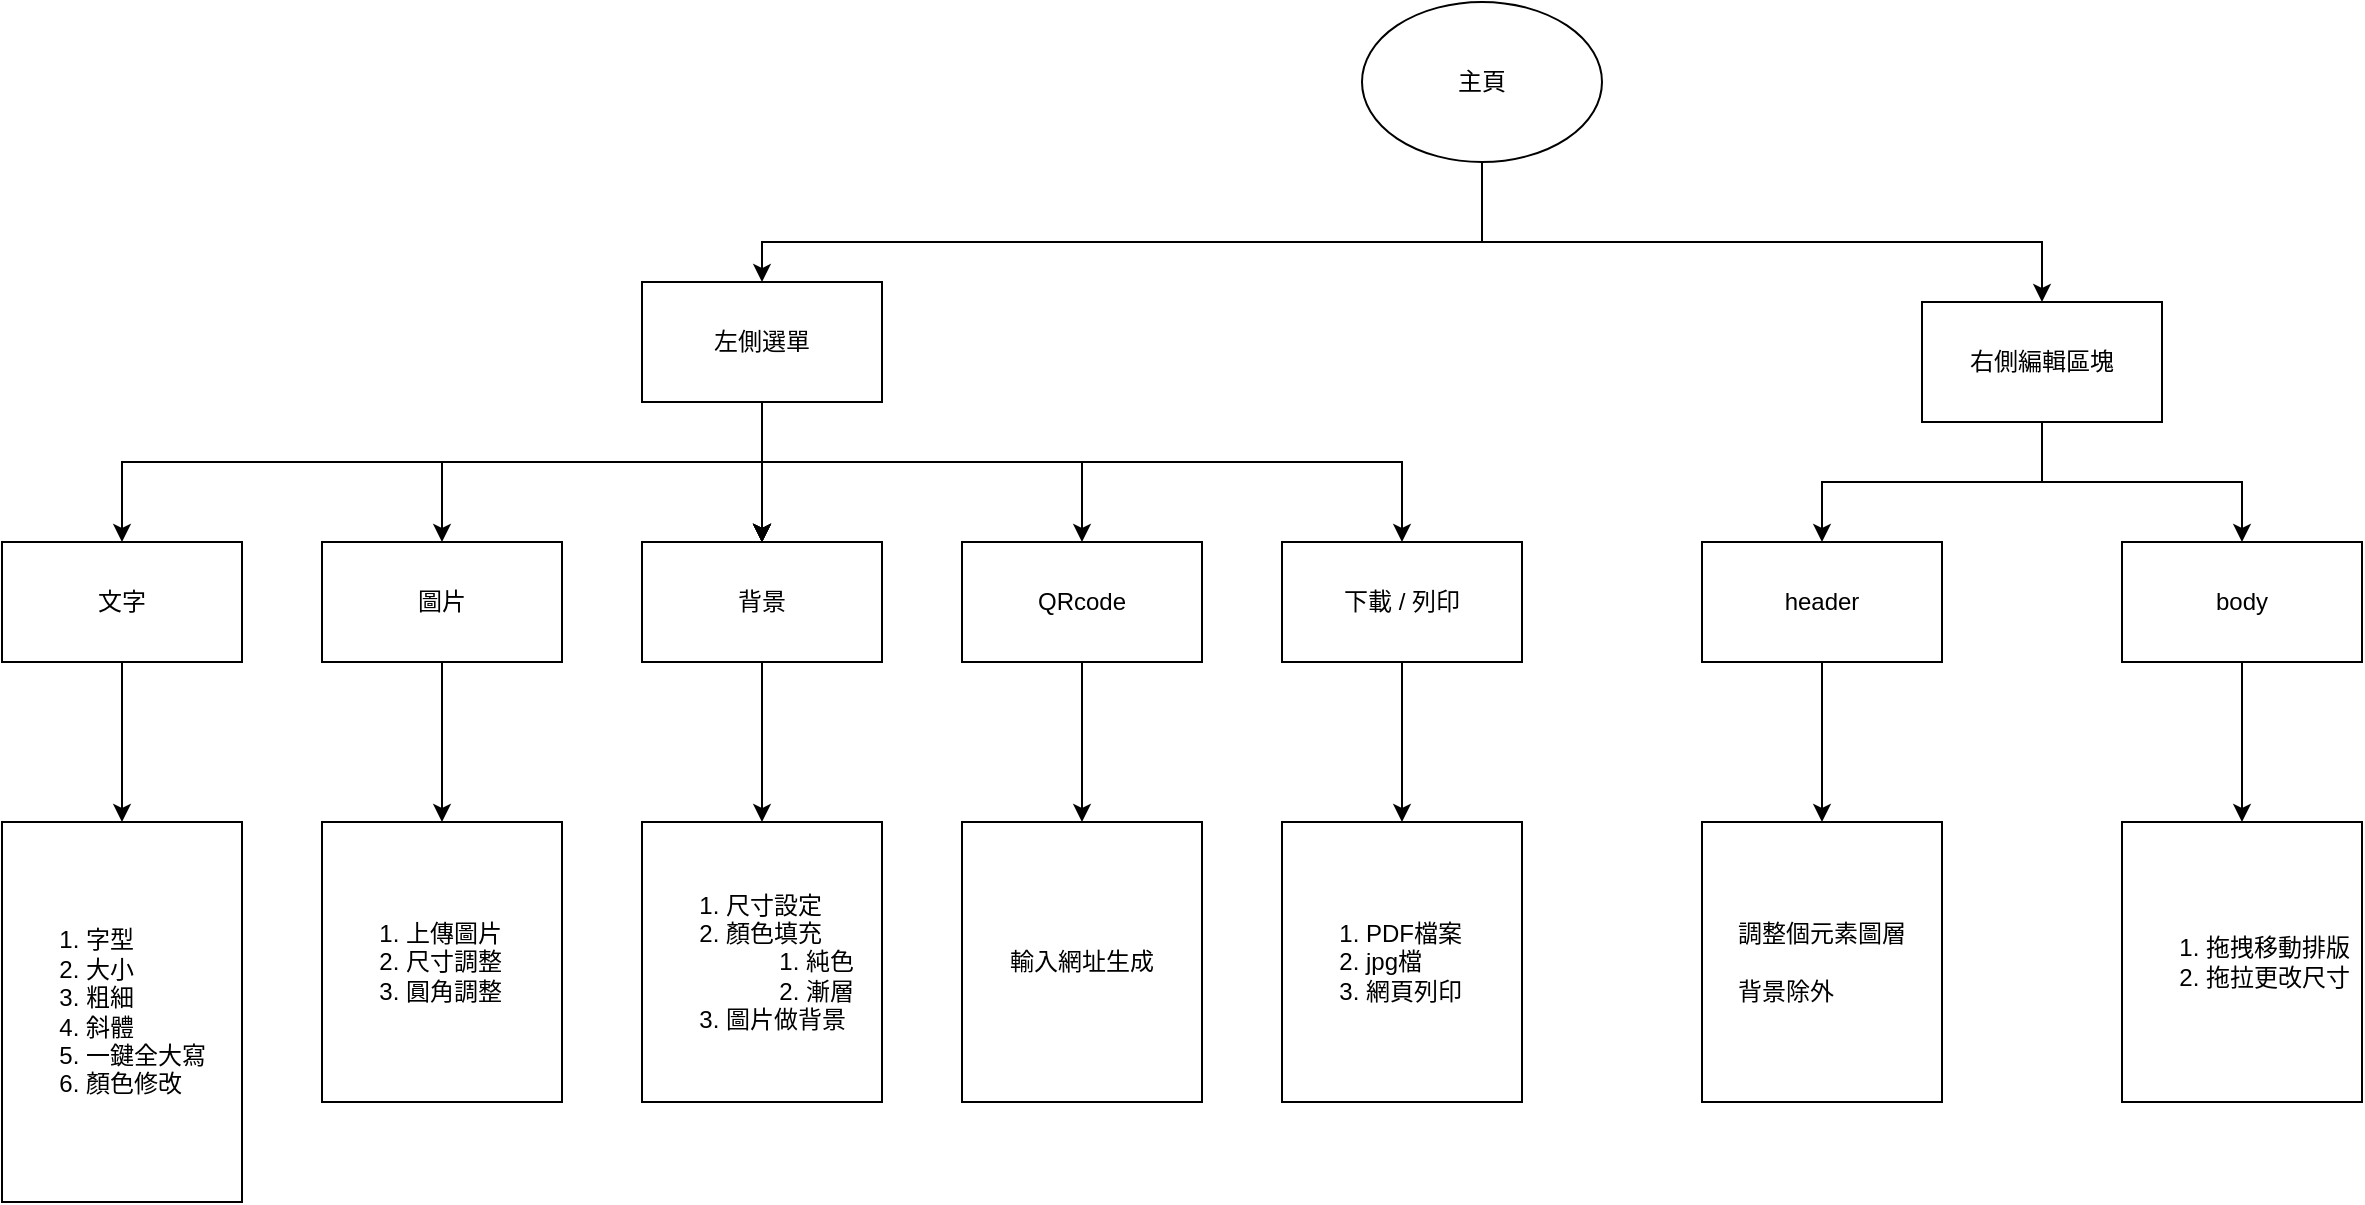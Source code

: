 <mxfile>
    <diagram id="PkpC0-QnUpGqVzmc4Aim" name="DIY Card">
        <mxGraphModel dx="2201" dy="968" grid="1" gridSize="10" guides="1" tooltips="1" connect="1" arrows="1" fold="1" page="1" pageScale="1" pageWidth="827" pageHeight="1169" math="0" shadow="0">
            <root>
                <mxCell id="0"/>
                <mxCell id="1" parent="0"/>
                <mxCell id="7" value="" style="edgeStyle=orthogonalEdgeStyle;rounded=0;html=1;" edge="1" parent="1" source="3" target="6">
                    <mxGeometry relative="1" as="geometry">
                        <Array as="points">
                            <mxPoint x="470" y="200"/>
                            <mxPoint x="110" y="200"/>
                        </Array>
                    </mxGeometry>
                </mxCell>
                <mxCell id="9" value="" style="edgeStyle=orthogonalEdgeStyle;rounded=0;html=1;entryX=0.5;entryY=0;entryDx=0;entryDy=0;" edge="1" parent="1" source="3" target="8">
                    <mxGeometry relative="1" as="geometry">
                        <Array as="points">
                            <mxPoint x="470" y="200"/>
                            <mxPoint x="750" y="200"/>
                        </Array>
                    </mxGeometry>
                </mxCell>
                <mxCell id="3" value="主頁" style="ellipse;whiteSpace=wrap;html=1;" vertex="1" parent="1">
                    <mxGeometry x="410" y="80" width="120" height="80" as="geometry"/>
                </mxCell>
                <mxCell id="12" value="" style="edgeStyle=orthogonalEdgeStyle;rounded=0;html=1;" edge="1" parent="1" source="6" target="11">
                    <mxGeometry relative="1" as="geometry">
                        <Array as="points">
                            <mxPoint x="110" y="310"/>
                            <mxPoint x="-210" y="310"/>
                        </Array>
                    </mxGeometry>
                </mxCell>
                <mxCell id="14" value="" style="edgeStyle=orthogonalEdgeStyle;rounded=0;html=1;" edge="1" parent="1" source="6" target="13">
                    <mxGeometry relative="1" as="geometry">
                        <Array as="points">
                            <mxPoint x="110" y="310"/>
                            <mxPoint x="-50" y="310"/>
                        </Array>
                    </mxGeometry>
                </mxCell>
                <mxCell id="16" value="" style="edgeStyle=orthogonalEdgeStyle;rounded=0;html=1;" edge="1" parent="1" source="6" target="15">
                    <mxGeometry relative="1" as="geometry"/>
                </mxCell>
                <mxCell id="17" value="" style="edgeStyle=orthogonalEdgeStyle;rounded=0;html=1;" edge="1" parent="1" source="6" target="15">
                    <mxGeometry relative="1" as="geometry"/>
                </mxCell>
                <mxCell id="18" value="" style="edgeStyle=orthogonalEdgeStyle;rounded=0;html=1;" edge="1" parent="1" source="6" target="15">
                    <mxGeometry relative="1" as="geometry"/>
                </mxCell>
                <mxCell id="19" value="" style="edgeStyle=orthogonalEdgeStyle;rounded=0;html=1;" edge="1" parent="1" source="6" target="15">
                    <mxGeometry relative="1" as="geometry"/>
                </mxCell>
                <mxCell id="20" value="" style="edgeStyle=orthogonalEdgeStyle;rounded=0;html=1;" edge="1" parent="1" source="6" target="15">
                    <mxGeometry relative="1" as="geometry"/>
                </mxCell>
                <mxCell id="22" style="edgeStyle=orthogonalEdgeStyle;rounded=0;html=1;entryX=0.5;entryY=0;entryDx=0;entryDy=0;" edge="1" parent="1" source="6" target="21">
                    <mxGeometry relative="1" as="geometry">
                        <Array as="points">
                            <mxPoint x="110" y="310"/>
                            <mxPoint x="270" y="310"/>
                        </Array>
                    </mxGeometry>
                </mxCell>
                <mxCell id="23" value="" style="edgeStyle=orthogonalEdgeStyle;rounded=0;html=1;" edge="1" parent="1" source="6" target="15">
                    <mxGeometry relative="1" as="geometry"/>
                </mxCell>
                <mxCell id="25" style="edgeStyle=orthogonalEdgeStyle;rounded=0;html=1;entryX=0.5;entryY=0;entryDx=0;entryDy=0;" edge="1" parent="1" source="6" target="24">
                    <mxGeometry relative="1" as="geometry">
                        <Array as="points">
                            <mxPoint x="110" y="310"/>
                            <mxPoint x="430" y="310"/>
                        </Array>
                    </mxGeometry>
                </mxCell>
                <mxCell id="6" value="左側選單" style="whiteSpace=wrap;html=1;" vertex="1" parent="1">
                    <mxGeometry x="50" y="220" width="120" height="60" as="geometry"/>
                </mxCell>
                <mxCell id="45" value="" style="edgeStyle=orthogonalEdgeStyle;rounded=0;html=1;" edge="1" parent="1" source="8" target="44">
                    <mxGeometry relative="1" as="geometry"/>
                </mxCell>
                <mxCell id="47" value="" style="edgeStyle=orthogonalEdgeStyle;rounded=0;html=1;" edge="1" parent="1" source="8" target="46">
                    <mxGeometry relative="1" as="geometry"/>
                </mxCell>
                <mxCell id="8" value="右側編輯區塊" style="whiteSpace=wrap;html=1;" vertex="1" parent="1">
                    <mxGeometry x="690" y="230" width="120" height="60" as="geometry"/>
                </mxCell>
                <mxCell id="29" value="" style="edgeStyle=orthogonalEdgeStyle;rounded=0;html=1;" edge="1" parent="1" source="11" target="28">
                    <mxGeometry relative="1" as="geometry"/>
                </mxCell>
                <mxCell id="11" value="文字" style="whiteSpace=wrap;html=1;" vertex="1" parent="1">
                    <mxGeometry x="-270" y="350" width="120" height="60" as="geometry"/>
                </mxCell>
                <mxCell id="31" value="" style="edgeStyle=orthogonalEdgeStyle;rounded=0;html=1;" edge="1" parent="1" source="13" target="30">
                    <mxGeometry relative="1" as="geometry"/>
                </mxCell>
                <mxCell id="13" value="圖片" style="whiteSpace=wrap;html=1;" vertex="1" parent="1">
                    <mxGeometry x="-110" y="350" width="120" height="60" as="geometry"/>
                </mxCell>
                <mxCell id="33" value="" style="edgeStyle=orthogonalEdgeStyle;rounded=0;html=1;" edge="1" parent="1" source="15" target="32">
                    <mxGeometry relative="1" as="geometry"/>
                </mxCell>
                <mxCell id="15" value="背景" style="whiteSpace=wrap;html=1;" vertex="1" parent="1">
                    <mxGeometry x="50" y="350" width="120" height="60" as="geometry"/>
                </mxCell>
                <mxCell id="35" value="" style="edgeStyle=orthogonalEdgeStyle;rounded=0;html=1;" edge="1" parent="1" source="21" target="34">
                    <mxGeometry relative="1" as="geometry"/>
                </mxCell>
                <mxCell id="21" value="QRcode" style="whiteSpace=wrap;html=1;" vertex="1" parent="1">
                    <mxGeometry x="210" y="350" width="120" height="60" as="geometry"/>
                </mxCell>
                <mxCell id="37" value="" style="edgeStyle=orthogonalEdgeStyle;rounded=0;html=1;" edge="1" parent="1" source="24" target="36">
                    <mxGeometry relative="1" as="geometry"/>
                </mxCell>
                <mxCell id="24" value="下載 / 列印" style="whiteSpace=wrap;html=1;" vertex="1" parent="1">
                    <mxGeometry x="370" y="350" width="120" height="60" as="geometry"/>
                </mxCell>
                <mxCell id="28" value="&lt;ol&gt;&lt;li&gt;字型&lt;/li&gt;&lt;li style=&quot;&quot;&gt;大小&lt;/li&gt;&lt;li&gt;粗細&lt;/li&gt;&lt;li&gt;斜體&lt;/li&gt;&lt;li&gt;一鍵全大寫&lt;/li&gt;&lt;li&gt;顏色修改&lt;/li&gt;&lt;/ol&gt;" style="whiteSpace=wrap;html=1;align=left;" vertex="1" parent="1">
                    <mxGeometry x="-270" y="490" width="120" height="190" as="geometry"/>
                </mxCell>
                <mxCell id="30" value="&lt;ol&gt;&lt;li&gt;上傳圖片&lt;/li&gt;&lt;li&gt;尺寸調整&lt;/li&gt;&lt;li&gt;圓角調整&lt;/li&gt;&lt;/ol&gt;" style="whiteSpace=wrap;html=1;align=left;" vertex="1" parent="1">
                    <mxGeometry x="-110" y="490" width="120" height="140" as="geometry"/>
                </mxCell>
                <mxCell id="32" value="&lt;ol&gt;&lt;li&gt;尺寸設定&lt;/li&gt;&lt;li&gt;顏色填充&lt;/li&gt;&lt;ol&gt;&lt;li&gt;純色&lt;/li&gt;&lt;li&gt;漸層&lt;/li&gt;&lt;/ol&gt;&lt;li&gt;圖片做背景&lt;/li&gt;&lt;/ol&gt;" style="whiteSpace=wrap;html=1;align=left;" vertex="1" parent="1">
                    <mxGeometry x="50" y="490" width="120" height="140" as="geometry"/>
                </mxCell>
                <mxCell id="34" value="輸入網址生成" style="whiteSpace=wrap;html=1;" vertex="1" parent="1">
                    <mxGeometry x="210" y="490" width="120" height="140" as="geometry"/>
                </mxCell>
                <mxCell id="36" value="&lt;ol&gt;&lt;li&gt;PDF檔案&lt;/li&gt;&lt;li&gt;jpg檔&lt;/li&gt;&lt;li&gt;網頁列印&lt;/li&gt;&lt;/ol&gt;" style="whiteSpace=wrap;html=1;align=left;" vertex="1" parent="1">
                    <mxGeometry x="370" y="490" width="120" height="140" as="geometry"/>
                </mxCell>
                <mxCell id="49" value="" style="edgeStyle=orthogonalEdgeStyle;rounded=0;html=1;" edge="1" parent="1" source="44" target="48">
                    <mxGeometry relative="1" as="geometry"/>
                </mxCell>
                <mxCell id="44" value="header" style="whiteSpace=wrap;html=1;" vertex="1" parent="1">
                    <mxGeometry x="580" y="350" width="120" height="60" as="geometry"/>
                </mxCell>
                <mxCell id="51" value="" style="edgeStyle=orthogonalEdgeStyle;rounded=0;html=1;" edge="1" parent="1" source="46" target="50">
                    <mxGeometry relative="1" as="geometry"/>
                </mxCell>
                <mxCell id="46" value="body" style="whiteSpace=wrap;html=1;" vertex="1" parent="1">
                    <mxGeometry x="790" y="350" width="120" height="60" as="geometry"/>
                </mxCell>
                <mxCell id="48" value="調整個元素圖層&lt;br&gt;&lt;br&gt;&lt;div style=&quot;text-align: left;&quot;&gt;&lt;span style=&quot;background-color: initial;&quot;&gt;背景除外&lt;/span&gt;&lt;/div&gt;" style="whiteSpace=wrap;html=1;" vertex="1" parent="1">
                    <mxGeometry x="580" y="490" width="120" height="140" as="geometry"/>
                </mxCell>
                <mxCell id="50" value="&lt;ol&gt;&lt;li&gt;拖拽移動排版&lt;/li&gt;&lt;li&gt;拖拉更改尺寸&lt;/li&gt;&lt;/ol&gt;" style="whiteSpace=wrap;html=1;align=left;" vertex="1" parent="1">
                    <mxGeometry x="790" y="490" width="120" height="140" as="geometry"/>
                </mxCell>
            </root>
        </mxGraphModel>
    </diagram>
</mxfile>
